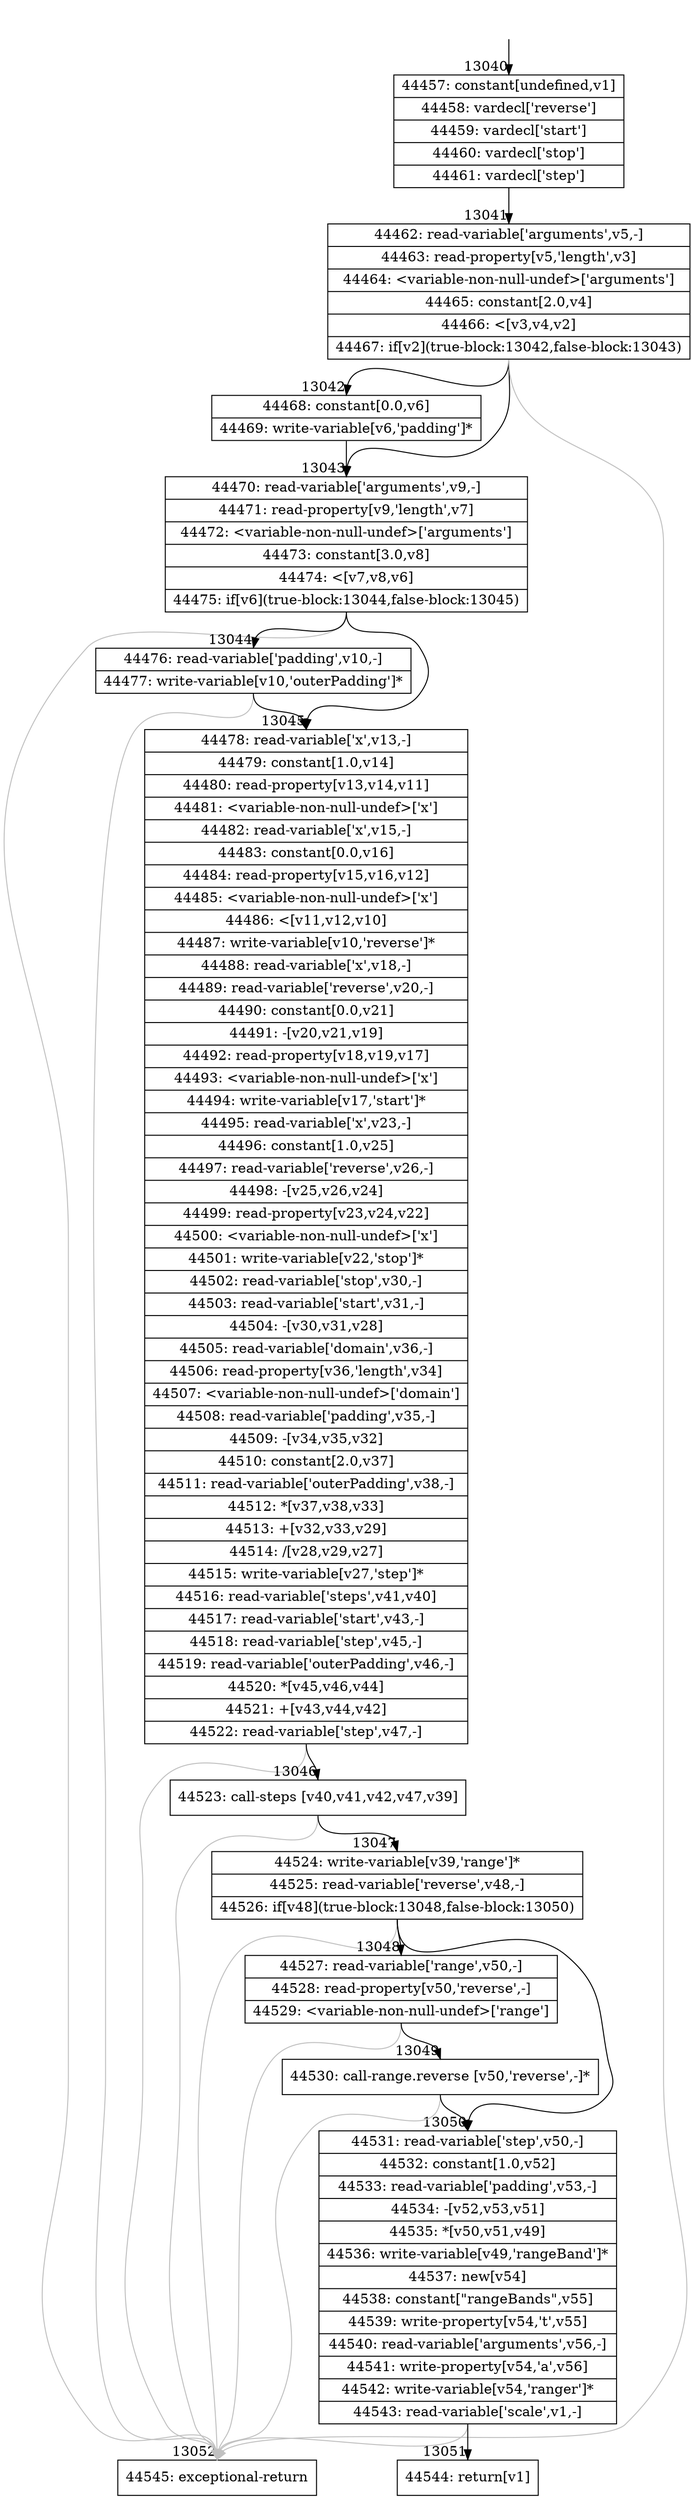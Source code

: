digraph {
rankdir="TD"
BB_entry1209[shape=none,label=""];
BB_entry1209 -> BB13040 [tailport=s, headport=n, headlabel="    13040"]
BB13040 [shape=record label="{44457: constant[undefined,v1]|44458: vardecl['reverse']|44459: vardecl['start']|44460: vardecl['stop']|44461: vardecl['step']}" ] 
BB13040 -> BB13041 [tailport=s, headport=n, headlabel="      13041"]
BB13041 [shape=record label="{44462: read-variable['arguments',v5,-]|44463: read-property[v5,'length',v3]|44464: \<variable-non-null-undef\>['arguments']|44465: constant[2.0,v4]|44466: \<[v3,v4,v2]|44467: if[v2](true-block:13042,false-block:13043)}" ] 
BB13041 -> BB13042 [tailport=s, headport=n, headlabel="      13042"]
BB13041 -> BB13043 [tailport=s, headport=n, headlabel="      13043"]
BB13041 -> BB13052 [tailport=s, headport=n, color=gray, headlabel="      13052"]
BB13042 [shape=record label="{44468: constant[0.0,v6]|44469: write-variable[v6,'padding']*}" ] 
BB13042 -> BB13043 [tailport=s, headport=n]
BB13043 [shape=record label="{44470: read-variable['arguments',v9,-]|44471: read-property[v9,'length',v7]|44472: \<variable-non-null-undef\>['arguments']|44473: constant[3.0,v8]|44474: \<[v7,v8,v6]|44475: if[v6](true-block:13044,false-block:13045)}" ] 
BB13043 -> BB13044 [tailport=s, headport=n, headlabel="      13044"]
BB13043 -> BB13045 [tailport=s, headport=n, headlabel="      13045"]
BB13043 -> BB13052 [tailport=s, headport=n, color=gray]
BB13044 [shape=record label="{44476: read-variable['padding',v10,-]|44477: write-variable[v10,'outerPadding']*}" ] 
BB13044 -> BB13045 [tailport=s, headport=n]
BB13044 -> BB13052 [tailport=s, headport=n, color=gray]
BB13045 [shape=record label="{44478: read-variable['x',v13,-]|44479: constant[1.0,v14]|44480: read-property[v13,v14,v11]|44481: \<variable-non-null-undef\>['x']|44482: read-variable['x',v15,-]|44483: constant[0.0,v16]|44484: read-property[v15,v16,v12]|44485: \<variable-non-null-undef\>['x']|44486: \<[v11,v12,v10]|44487: write-variable[v10,'reverse']*|44488: read-variable['x',v18,-]|44489: read-variable['reverse',v20,-]|44490: constant[0.0,v21]|44491: -[v20,v21,v19]|44492: read-property[v18,v19,v17]|44493: \<variable-non-null-undef\>['x']|44494: write-variable[v17,'start']*|44495: read-variable['x',v23,-]|44496: constant[1.0,v25]|44497: read-variable['reverse',v26,-]|44498: -[v25,v26,v24]|44499: read-property[v23,v24,v22]|44500: \<variable-non-null-undef\>['x']|44501: write-variable[v22,'stop']*|44502: read-variable['stop',v30,-]|44503: read-variable['start',v31,-]|44504: -[v30,v31,v28]|44505: read-variable['domain',v36,-]|44506: read-property[v36,'length',v34]|44507: \<variable-non-null-undef\>['domain']|44508: read-variable['padding',v35,-]|44509: -[v34,v35,v32]|44510: constant[2.0,v37]|44511: read-variable['outerPadding',v38,-]|44512: *[v37,v38,v33]|44513: +[v32,v33,v29]|44514: /[v28,v29,v27]|44515: write-variable[v27,'step']*|44516: read-variable['steps',v41,v40]|44517: read-variable['start',v43,-]|44518: read-variable['step',v45,-]|44519: read-variable['outerPadding',v46,-]|44520: *[v45,v46,v44]|44521: +[v43,v44,v42]|44522: read-variable['step',v47,-]}" ] 
BB13045 -> BB13046 [tailport=s, headport=n, headlabel="      13046"]
BB13045 -> BB13052 [tailport=s, headport=n, color=gray]
BB13046 [shape=record label="{44523: call-steps [v40,v41,v42,v47,v39]}" ] 
BB13046 -> BB13047 [tailport=s, headport=n, headlabel="      13047"]
BB13046 -> BB13052 [tailport=s, headport=n, color=gray]
BB13047 [shape=record label="{44524: write-variable[v39,'range']*|44525: read-variable['reverse',v48,-]|44526: if[v48](true-block:13048,false-block:13050)}" ] 
BB13047 -> BB13048 [tailport=s, headport=n, headlabel="      13048"]
BB13047 -> BB13050 [tailport=s, headport=n, headlabel="      13050"]
BB13047 -> BB13052 [tailport=s, headport=n, color=gray]
BB13048 [shape=record label="{44527: read-variable['range',v50,-]|44528: read-property[v50,'reverse',-]|44529: \<variable-non-null-undef\>['range']}" ] 
BB13048 -> BB13049 [tailport=s, headport=n, headlabel="      13049"]
BB13048 -> BB13052 [tailport=s, headport=n, color=gray]
BB13049 [shape=record label="{44530: call-range.reverse [v50,'reverse',-]*}" ] 
BB13049 -> BB13050 [tailport=s, headport=n]
BB13049 -> BB13052 [tailport=s, headport=n, color=gray]
BB13050 [shape=record label="{44531: read-variable['step',v50,-]|44532: constant[1.0,v52]|44533: read-variable['padding',v53,-]|44534: -[v52,v53,v51]|44535: *[v50,v51,v49]|44536: write-variable[v49,'rangeBand']*|44537: new[v54]|44538: constant[\"rangeBands\",v55]|44539: write-property[v54,'t',v55]|44540: read-variable['arguments',v56,-]|44541: write-property[v54,'a',v56]|44542: write-variable[v54,'ranger']*|44543: read-variable['scale',v1,-]}" ] 
BB13050 -> BB13051 [tailport=s, headport=n, headlabel="      13051"]
BB13050 -> BB13052 [tailport=s, headport=n, color=gray]
BB13051 [shape=record label="{44544: return[v1]}" ] 
BB13052 [shape=record label="{44545: exceptional-return}" ] 
//#$~ 7776
}
